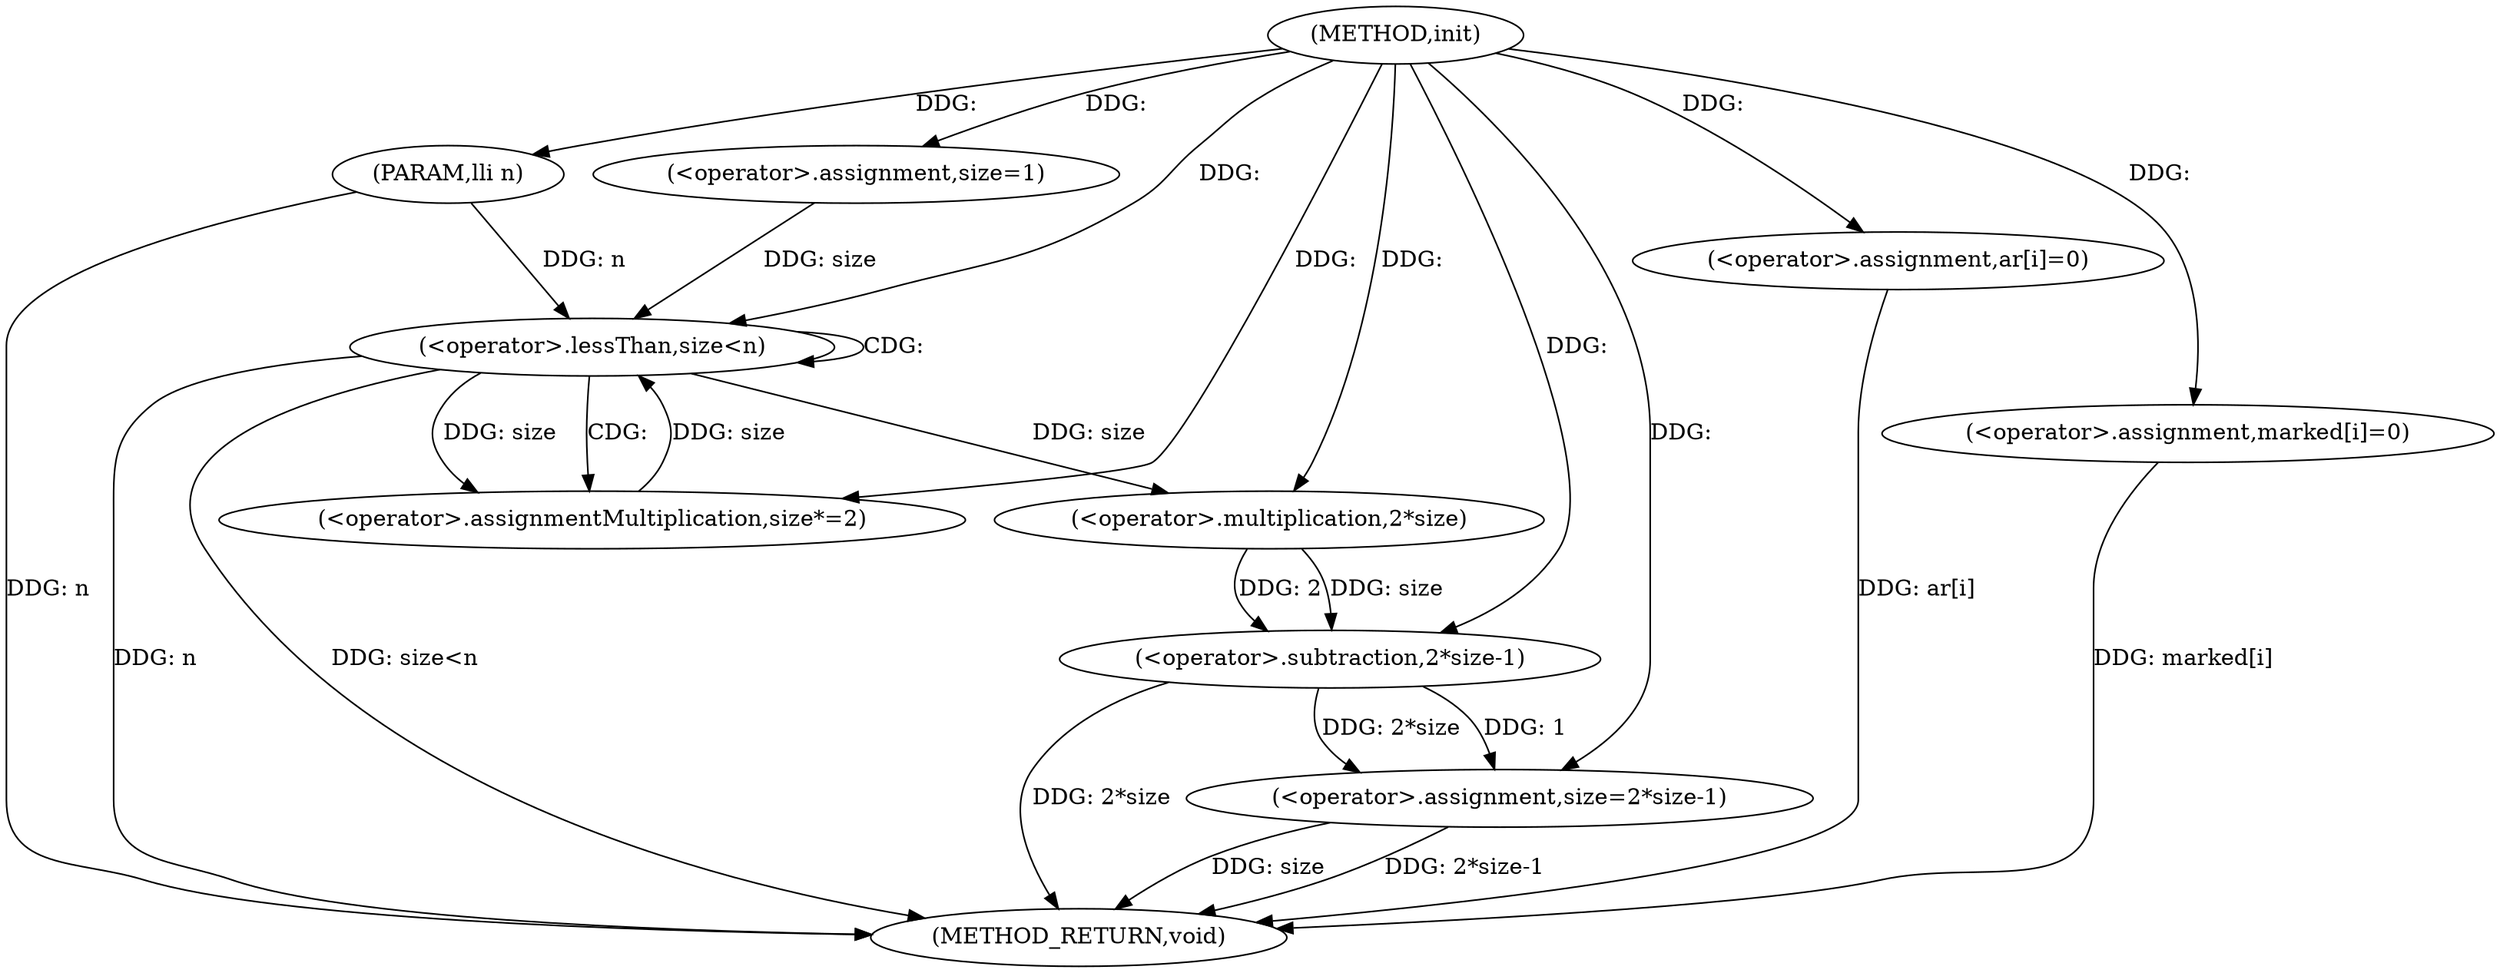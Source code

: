digraph "init" {  
"1000226" [label = "(METHOD,init)" ]
"1000257" [label = "(METHOD_RETURN,void)" ]
"1000227" [label = "(PARAM,lli n)" ]
"1000229" [label = "(<operator>.assignment,size=1)" ]
"1000239" [label = "(<operator>.assignment,size=2*size-1)" ]
"1000233" [label = "(<operator>.lessThan,size<n)" ]
"1000236" [label = "(<operator>.assignmentMultiplication,size*=2)" ]
"1000247" [label = "(<operator>.assignment,ar[i]=0)" ]
"1000252" [label = "(<operator>.assignment,marked[i]=0)" ]
"1000241" [label = "(<operator>.subtraction,2*size-1)" ]
"1000242" [label = "(<operator>.multiplication,2*size)" ]
  "1000227" -> "1000257"  [ label = "DDG: n"] 
  "1000233" -> "1000257"  [ label = "DDG: n"] 
  "1000233" -> "1000257"  [ label = "DDG: size<n"] 
  "1000239" -> "1000257"  [ label = "DDG: size"] 
  "1000241" -> "1000257"  [ label = "DDG: 2*size"] 
  "1000239" -> "1000257"  [ label = "DDG: 2*size-1"] 
  "1000247" -> "1000257"  [ label = "DDG: ar[i]"] 
  "1000252" -> "1000257"  [ label = "DDG: marked[i]"] 
  "1000226" -> "1000227"  [ label = "DDG: "] 
  "1000226" -> "1000229"  [ label = "DDG: "] 
  "1000241" -> "1000239"  [ label = "DDG: 1"] 
  "1000241" -> "1000239"  [ label = "DDG: 2*size"] 
  "1000226" -> "1000236"  [ label = "DDG: "] 
  "1000226" -> "1000239"  [ label = "DDG: "] 
  "1000226" -> "1000247"  [ label = "DDG: "] 
  "1000226" -> "1000252"  [ label = "DDG: "] 
  "1000229" -> "1000233"  [ label = "DDG: size"] 
  "1000236" -> "1000233"  [ label = "DDG: size"] 
  "1000226" -> "1000233"  [ label = "DDG: "] 
  "1000227" -> "1000233"  [ label = "DDG: n"] 
  "1000233" -> "1000236"  [ label = "DDG: size"] 
  "1000242" -> "1000241"  [ label = "DDG: 2"] 
  "1000242" -> "1000241"  [ label = "DDG: size"] 
  "1000226" -> "1000241"  [ label = "DDG: "] 
  "1000226" -> "1000242"  [ label = "DDG: "] 
  "1000233" -> "1000242"  [ label = "DDG: size"] 
  "1000233" -> "1000236"  [ label = "CDG: "] 
  "1000233" -> "1000233"  [ label = "CDG: "] 
}
